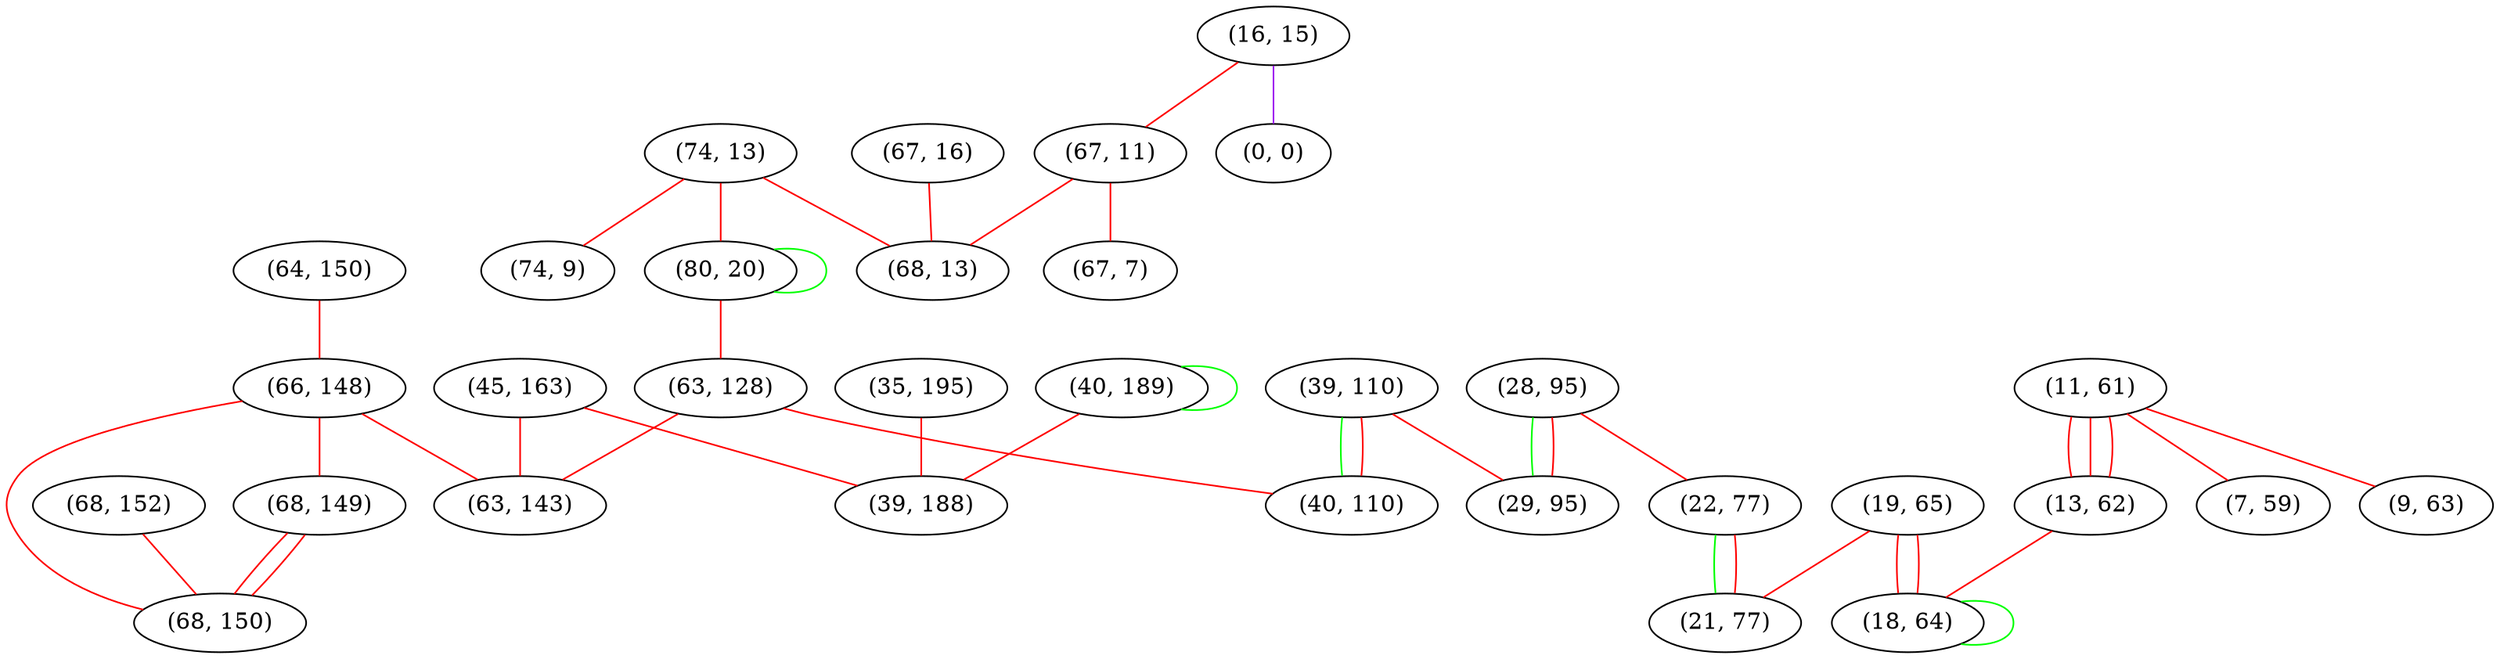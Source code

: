 graph "" {
"(64, 150)";
"(28, 95)";
"(35, 195)";
"(67, 16)";
"(74, 13)";
"(66, 148)";
"(11, 61)";
"(45, 163)";
"(7, 59)";
"(40, 189)";
"(16, 15)";
"(80, 20)";
"(13, 62)";
"(19, 65)";
"(18, 64)";
"(39, 110)";
"(0, 0)";
"(22, 77)";
"(68, 152)";
"(67, 11)";
"(68, 149)";
"(68, 150)";
"(67, 7)";
"(63, 128)";
"(21, 77)";
"(40, 110)";
"(29, 95)";
"(63, 143)";
"(68, 13)";
"(9, 63)";
"(39, 188)";
"(74, 9)";
"(64, 150)" -- "(66, 148)"  [color=red, key=0, weight=1];
"(28, 95)" -- "(29, 95)"  [color=green, key=0, weight=2];
"(28, 95)" -- "(29, 95)"  [color=red, key=1, weight=1];
"(28, 95)" -- "(22, 77)"  [color=red, key=0, weight=1];
"(35, 195)" -- "(39, 188)"  [color=red, key=0, weight=1];
"(67, 16)" -- "(68, 13)"  [color=red, key=0, weight=1];
"(74, 13)" -- "(68, 13)"  [color=red, key=0, weight=1];
"(74, 13)" -- "(74, 9)"  [color=red, key=0, weight=1];
"(74, 13)" -- "(80, 20)"  [color=red, key=0, weight=1];
"(66, 148)" -- "(68, 149)"  [color=red, key=0, weight=1];
"(66, 148)" -- "(63, 143)"  [color=red, key=0, weight=1];
"(66, 148)" -- "(68, 150)"  [color=red, key=0, weight=1];
"(11, 61)" -- "(13, 62)"  [color=red, key=0, weight=1];
"(11, 61)" -- "(13, 62)"  [color=red, key=1, weight=1];
"(11, 61)" -- "(13, 62)"  [color=red, key=2, weight=1];
"(11, 61)" -- "(7, 59)"  [color=red, key=0, weight=1];
"(11, 61)" -- "(9, 63)"  [color=red, key=0, weight=1];
"(45, 163)" -- "(39, 188)"  [color=red, key=0, weight=1];
"(45, 163)" -- "(63, 143)"  [color=red, key=0, weight=1];
"(40, 189)" -- "(39, 188)"  [color=red, key=0, weight=1];
"(40, 189)" -- "(40, 189)"  [color=green, key=0, weight=2];
"(16, 15)" -- "(0, 0)"  [color=purple, key=0, weight=4];
"(16, 15)" -- "(67, 11)"  [color=red, key=0, weight=1];
"(80, 20)" -- "(63, 128)"  [color=red, key=0, weight=1];
"(80, 20)" -- "(80, 20)"  [color=green, key=0, weight=2];
"(13, 62)" -- "(18, 64)"  [color=red, key=0, weight=1];
"(19, 65)" -- "(18, 64)"  [color=red, key=0, weight=1];
"(19, 65)" -- "(18, 64)"  [color=red, key=1, weight=1];
"(19, 65)" -- "(21, 77)"  [color=red, key=0, weight=1];
"(18, 64)" -- "(18, 64)"  [color=green, key=0, weight=2];
"(39, 110)" -- "(40, 110)"  [color=green, key=0, weight=2];
"(39, 110)" -- "(40, 110)"  [color=red, key=1, weight=1];
"(39, 110)" -- "(29, 95)"  [color=red, key=0, weight=1];
"(22, 77)" -- "(21, 77)"  [color=green, key=0, weight=2];
"(22, 77)" -- "(21, 77)"  [color=red, key=1, weight=1];
"(68, 152)" -- "(68, 150)"  [color=red, key=0, weight=1];
"(67, 11)" -- "(68, 13)"  [color=red, key=0, weight=1];
"(67, 11)" -- "(67, 7)"  [color=red, key=0, weight=1];
"(68, 149)" -- "(68, 150)"  [color=red, key=0, weight=1];
"(68, 149)" -- "(68, 150)"  [color=red, key=1, weight=1];
"(63, 128)" -- "(40, 110)"  [color=red, key=0, weight=1];
"(63, 128)" -- "(63, 143)"  [color=red, key=0, weight=1];
}
